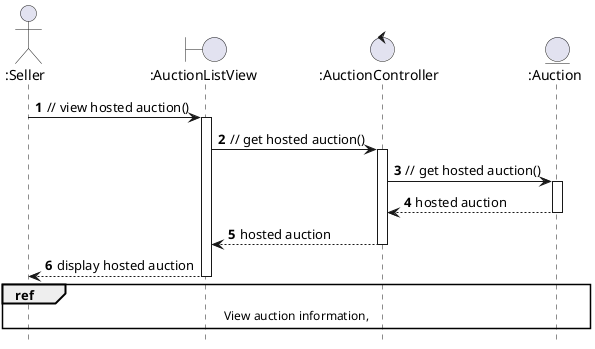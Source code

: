 @startuml View hosted auction
hide footbox
actor ":Seller" as seller
boundary ":AuctionListView" as view
control ":AuctionController" as controller
entity ":Auction" as auction

autonumber
autoactivate on

seller -> view : // view hosted auction()
view -> controller : // get hosted auction()
controller -> auction : // get hosted auction()
auction --> controller : hosted auction
controller --> view : hosted auction
view --> seller : display hosted auction
ref over seller, view, controller, auction : View auction information,
@enduml